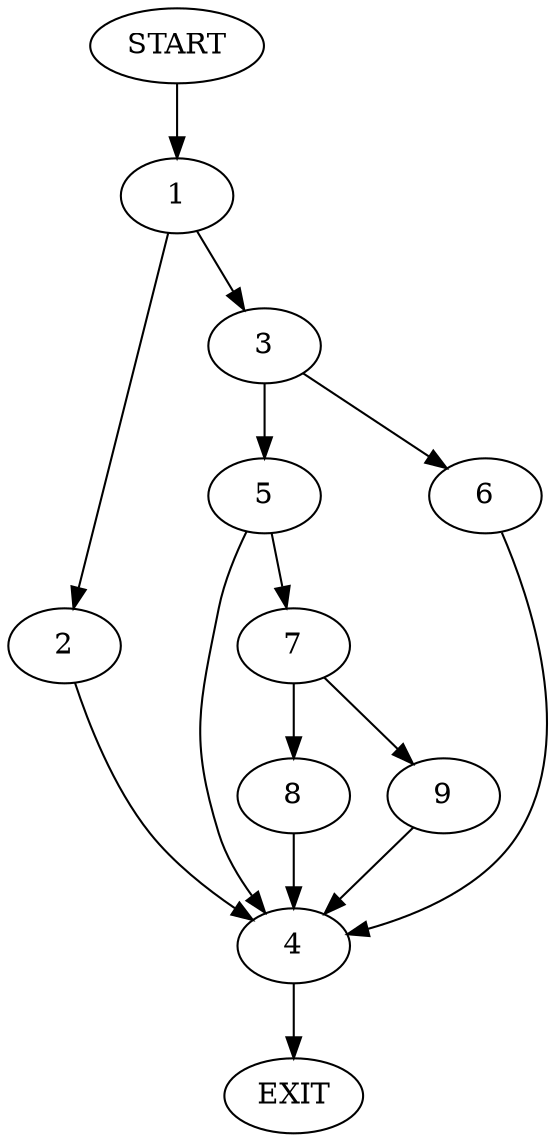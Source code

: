 digraph {
0 [label="START"]
10 [label="EXIT"]
0 -> 1
1 -> 2
1 -> 3
2 -> 4
3 -> 5
3 -> 6
4 -> 10
6 -> 4
5 -> 4
5 -> 7
7 -> 8
7 -> 9
8 -> 4
9 -> 4
}
